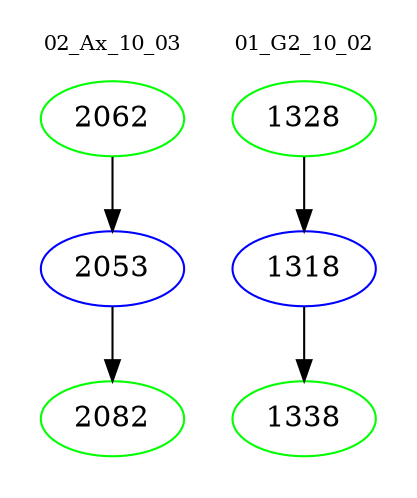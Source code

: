 digraph{
subgraph cluster_0 {
color = white
label = "02_Ax_10_03";
fontsize=10;
T0_2062 [label="2062", color="green"]
T0_2062 -> T0_2053 [color="black"]
T0_2053 [label="2053", color="blue"]
T0_2053 -> T0_2082 [color="black"]
T0_2082 [label="2082", color="green"]
}
subgraph cluster_1 {
color = white
label = "01_G2_10_02";
fontsize=10;
T1_1328 [label="1328", color="green"]
T1_1328 -> T1_1318 [color="black"]
T1_1318 [label="1318", color="blue"]
T1_1318 -> T1_1338 [color="black"]
T1_1338 [label="1338", color="green"]
}
}
